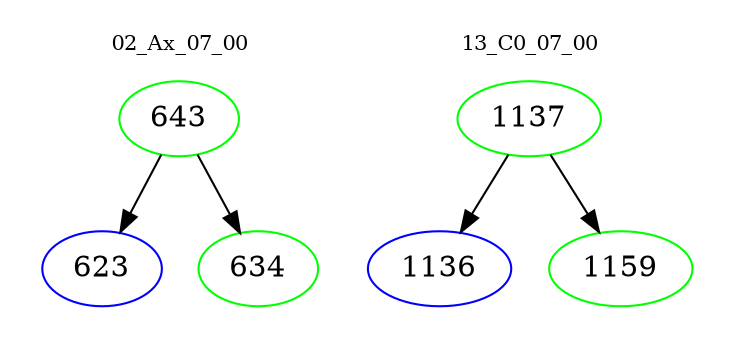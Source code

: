 digraph{
subgraph cluster_0 {
color = white
label = "02_Ax_07_00";
fontsize=10;
T0_643 [label="643", color="green"]
T0_643 -> T0_623 [color="black"]
T0_623 [label="623", color="blue"]
T0_643 -> T0_634 [color="black"]
T0_634 [label="634", color="green"]
}
subgraph cluster_1 {
color = white
label = "13_C0_07_00";
fontsize=10;
T1_1137 [label="1137", color="green"]
T1_1137 -> T1_1136 [color="black"]
T1_1136 [label="1136", color="blue"]
T1_1137 -> T1_1159 [color="black"]
T1_1159 [label="1159", color="green"]
}
}
